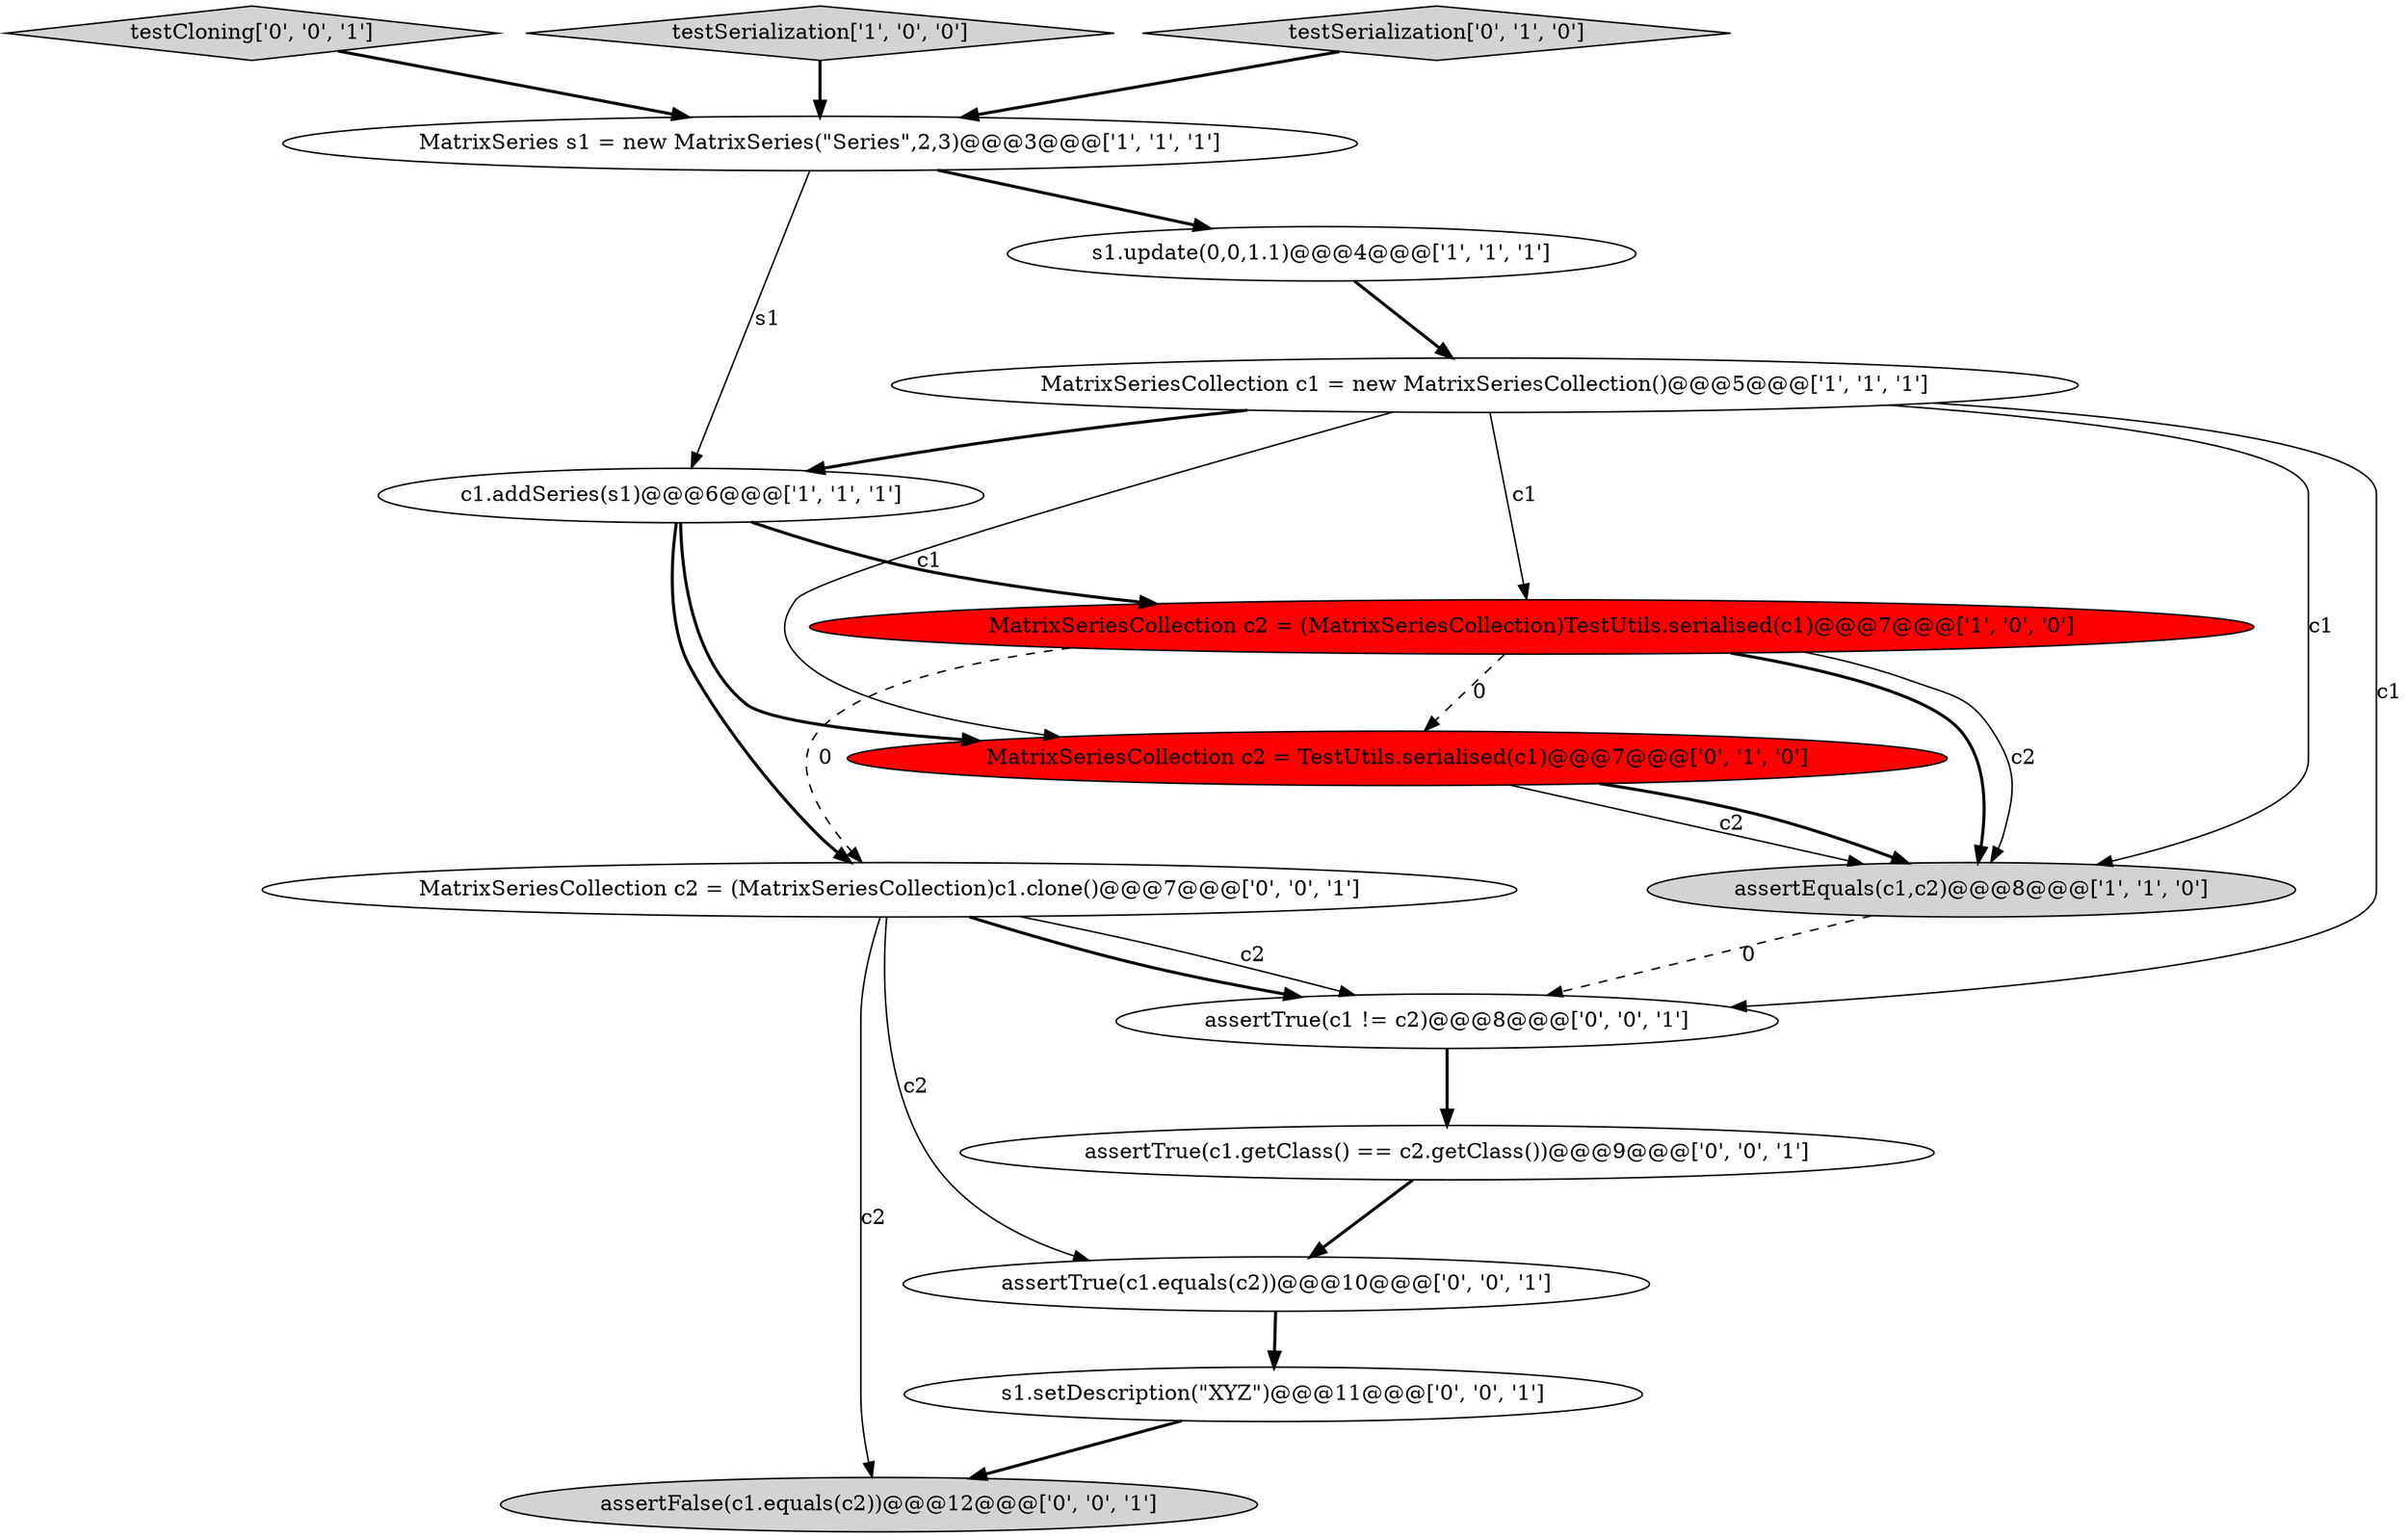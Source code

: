 digraph {
7 [style = filled, label = "MatrixSeriesCollection c2 = TestUtils.serialised(c1)@@@7@@@['0', '1', '0']", fillcolor = red, shape = ellipse image = "AAA1AAABBB2BBB"];
6 [style = filled, label = "MatrixSeriesCollection c1 = new MatrixSeriesCollection()@@@5@@@['1', '1', '1']", fillcolor = white, shape = ellipse image = "AAA0AAABBB1BBB"];
13 [style = filled, label = "testCloning['0', '0', '1']", fillcolor = lightgray, shape = diamond image = "AAA0AAABBB3BBB"];
5 [style = filled, label = "assertEquals(c1,c2)@@@8@@@['1', '1', '0']", fillcolor = lightgray, shape = ellipse image = "AAA0AAABBB1BBB"];
10 [style = filled, label = "MatrixSeriesCollection c2 = (MatrixSeriesCollection)c1.clone()@@@7@@@['0', '0', '1']", fillcolor = white, shape = ellipse image = "AAA0AAABBB3BBB"];
11 [style = filled, label = "assertTrue(c1.equals(c2))@@@10@@@['0', '0', '1']", fillcolor = white, shape = ellipse image = "AAA0AAABBB3BBB"];
1 [style = filled, label = "c1.addSeries(s1)@@@6@@@['1', '1', '1']", fillcolor = white, shape = ellipse image = "AAA0AAABBB1BBB"];
0 [style = filled, label = "MatrixSeriesCollection c2 = (MatrixSeriesCollection)TestUtils.serialised(c1)@@@7@@@['1', '0', '0']", fillcolor = red, shape = ellipse image = "AAA1AAABBB1BBB"];
2 [style = filled, label = "MatrixSeries s1 = new MatrixSeries(\"Series\",2,3)@@@3@@@['1', '1', '1']", fillcolor = white, shape = ellipse image = "AAA0AAABBB1BBB"];
9 [style = filled, label = "assertTrue(c1 != c2)@@@8@@@['0', '0', '1']", fillcolor = white, shape = ellipse image = "AAA0AAABBB3BBB"];
12 [style = filled, label = "assertTrue(c1.getClass() == c2.getClass())@@@9@@@['0', '0', '1']", fillcolor = white, shape = ellipse image = "AAA0AAABBB3BBB"];
4 [style = filled, label = "testSerialization['1', '0', '0']", fillcolor = lightgray, shape = diamond image = "AAA0AAABBB1BBB"];
8 [style = filled, label = "testSerialization['0', '1', '0']", fillcolor = lightgray, shape = diamond image = "AAA0AAABBB2BBB"];
15 [style = filled, label = "s1.setDescription(\"XYZ\")@@@11@@@['0', '0', '1']", fillcolor = white, shape = ellipse image = "AAA0AAABBB3BBB"];
14 [style = filled, label = "assertFalse(c1.equals(c2))@@@12@@@['0', '0', '1']", fillcolor = lightgray, shape = ellipse image = "AAA0AAABBB3BBB"];
3 [style = filled, label = "s1.update(0,0,1.1)@@@4@@@['1', '1', '1']", fillcolor = white, shape = ellipse image = "AAA0AAABBB1BBB"];
7->5 [style = solid, label="c2"];
15->14 [style = bold, label=""];
2->3 [style = bold, label=""];
12->11 [style = bold, label=""];
3->6 [style = bold, label=""];
5->9 [style = dashed, label="0"];
1->0 [style = bold, label=""];
4->2 [style = bold, label=""];
6->7 [style = solid, label="c1"];
1->7 [style = bold, label=""];
0->10 [style = dashed, label="0"];
11->15 [style = bold, label=""];
10->14 [style = solid, label="c2"];
6->5 [style = solid, label="c1"];
6->9 [style = solid, label="c1"];
6->1 [style = bold, label=""];
10->9 [style = solid, label="c2"];
7->5 [style = bold, label=""];
6->0 [style = solid, label="c1"];
8->2 [style = bold, label=""];
10->11 [style = solid, label="c2"];
2->1 [style = solid, label="s1"];
10->9 [style = bold, label=""];
9->12 [style = bold, label=""];
0->7 [style = dashed, label="0"];
1->10 [style = bold, label=""];
0->5 [style = bold, label=""];
13->2 [style = bold, label=""];
0->5 [style = solid, label="c2"];
}
